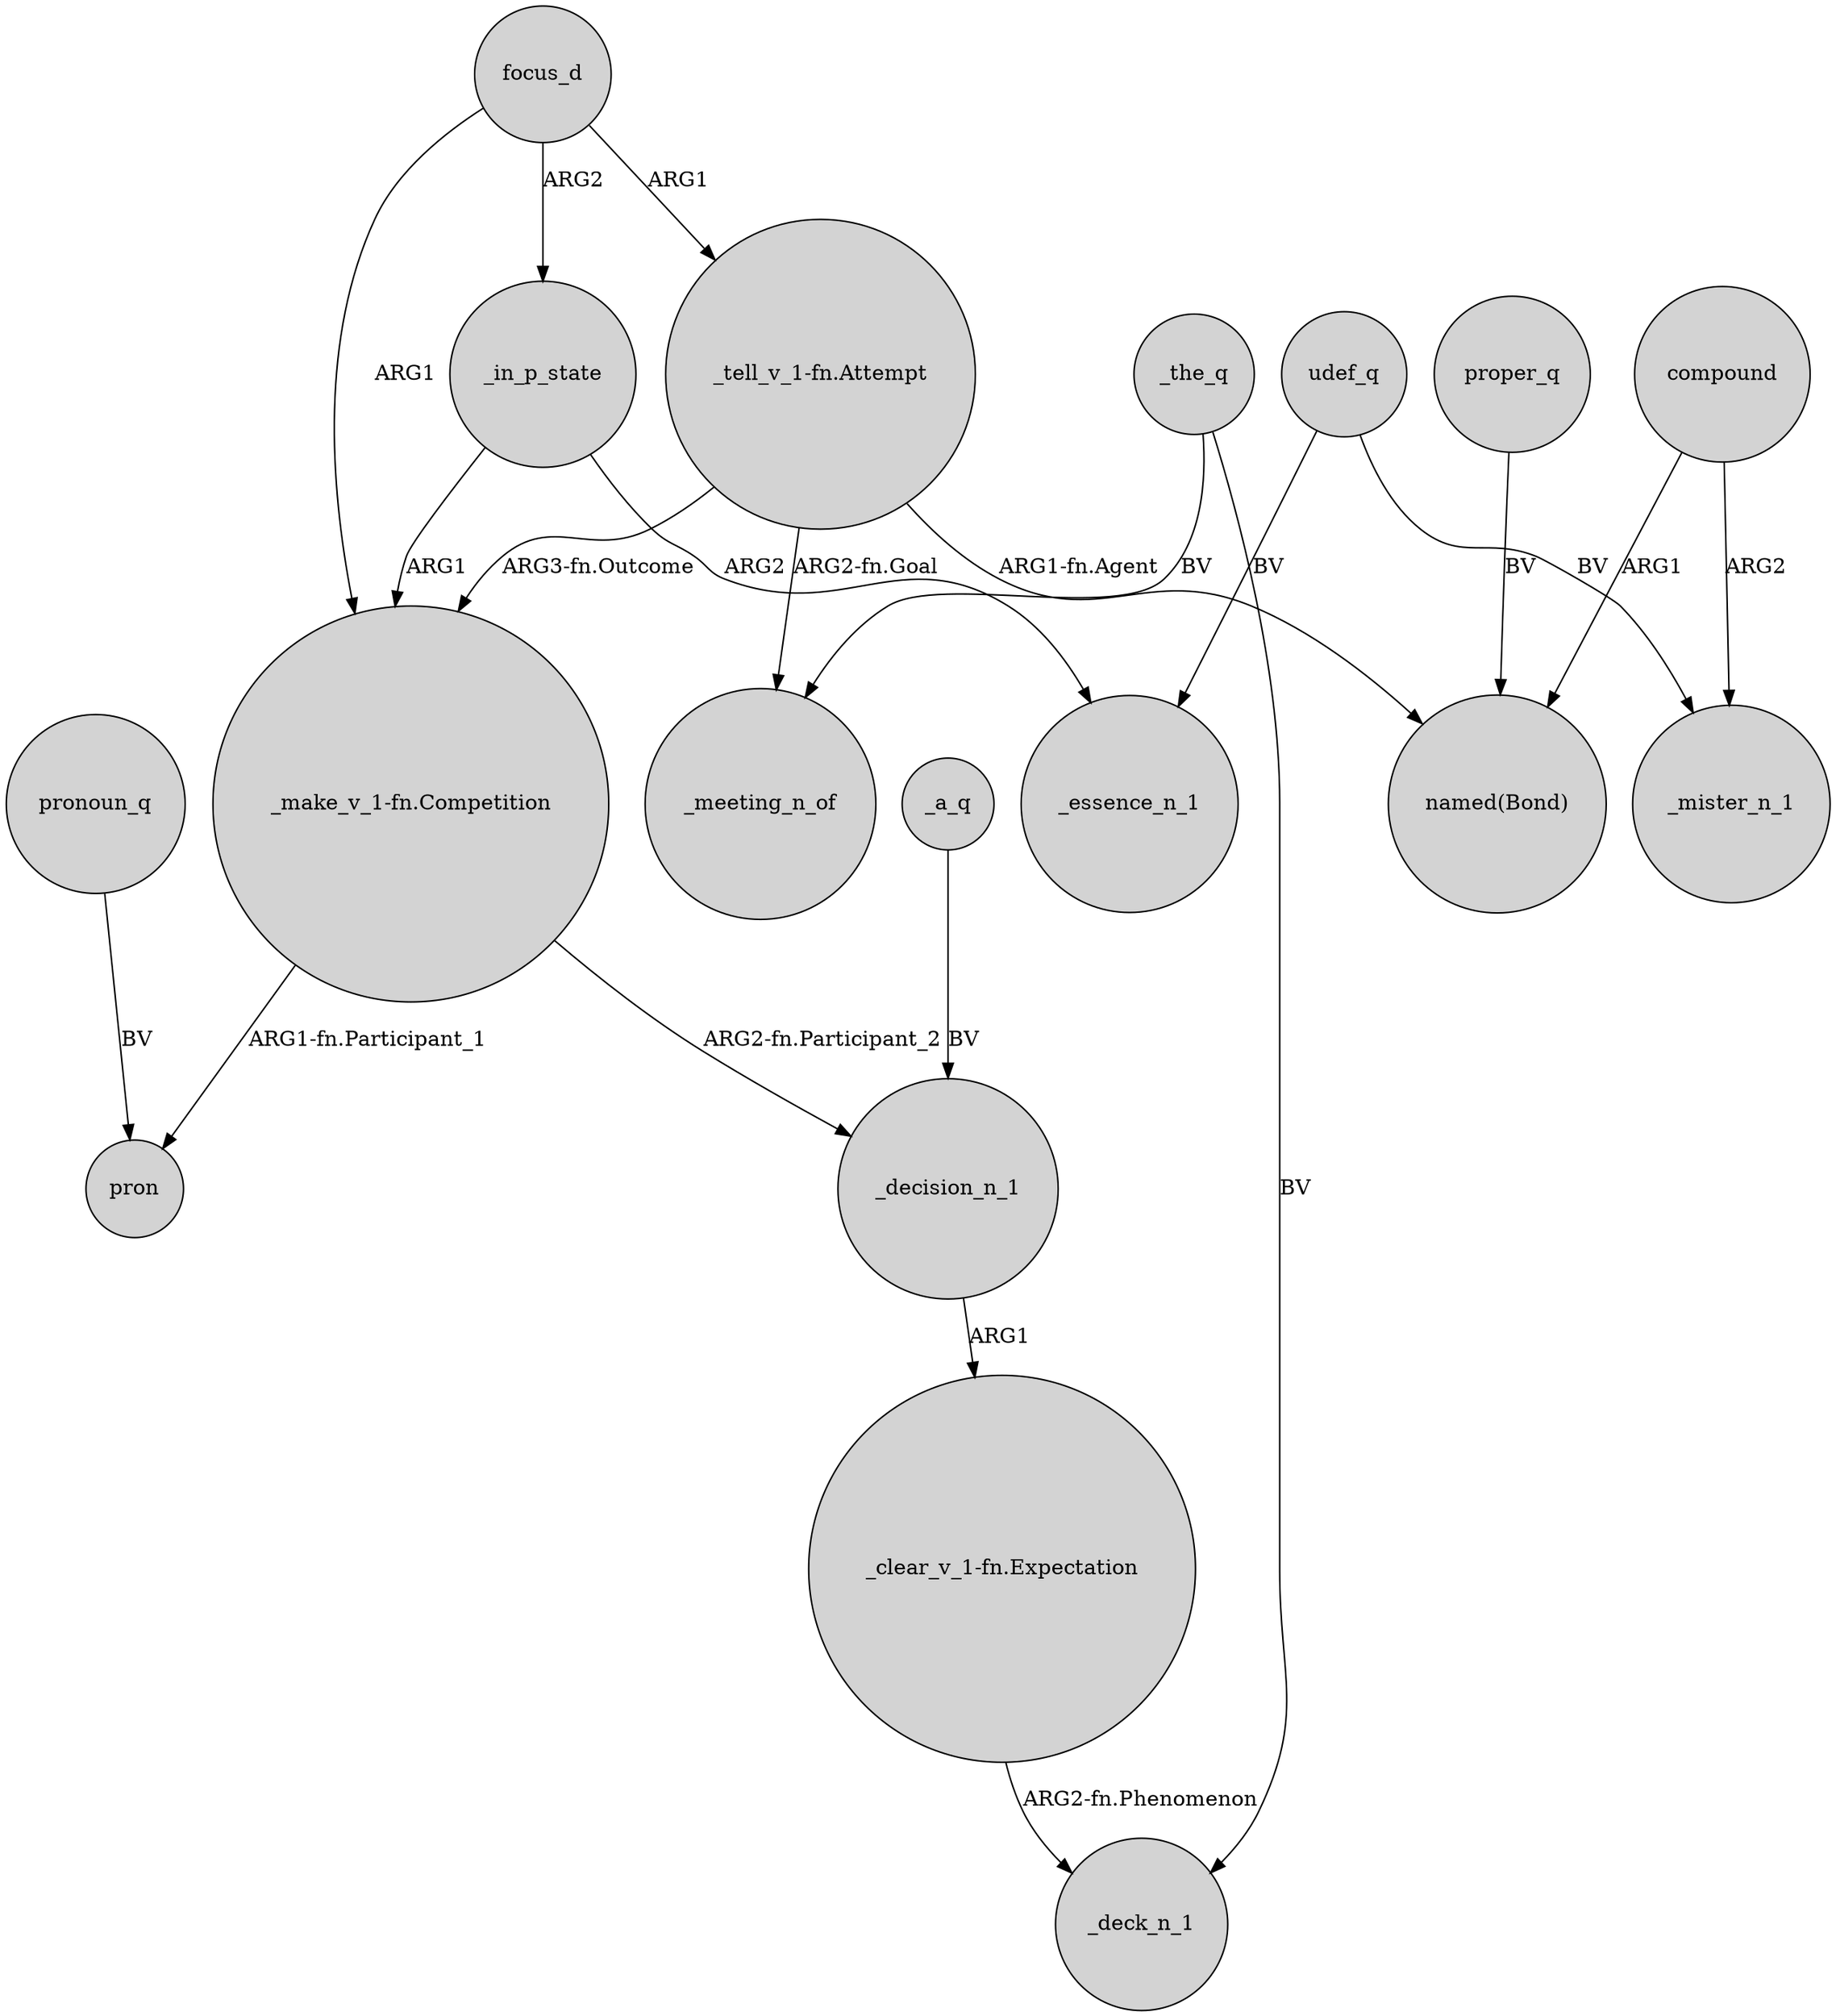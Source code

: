 digraph {
	node [shape=circle style=filled]
	focus_d -> "_make_v_1-fn.Competition" [label=ARG1]
	compound -> _mister_n_1 [label=ARG2]
	focus_d -> _in_p_state [label=ARG2]
	"_tell_v_1-fn.Attempt" -> _meeting_n_of [label="ARG2-fn.Goal"]
	_the_q -> _deck_n_1 [label=BV]
	udef_q -> _essence_n_1 [label=BV]
	_in_p_state -> "_make_v_1-fn.Competition" [label=ARG1]
	focus_d -> "_tell_v_1-fn.Attempt" [label=ARG1]
	_the_q -> _meeting_n_of [label=BV]
	udef_q -> _mister_n_1 [label=BV]
	pronoun_q -> pron [label=BV]
	"_make_v_1-fn.Competition" -> _decision_n_1 [label="ARG2-fn.Participant_2"]
	proper_q -> "named(Bond)" [label=BV]
	"_tell_v_1-fn.Attempt" -> "_make_v_1-fn.Competition" [label="ARG3-fn.Outcome"]
	"_make_v_1-fn.Competition" -> pron [label="ARG1-fn.Participant_1"]
	_decision_n_1 -> "_clear_v_1-fn.Expectation" [label=ARG1]
	"_tell_v_1-fn.Attempt" -> "named(Bond)" [label="ARG1-fn.Agent"]
	compound -> "named(Bond)" [label=ARG1]
	_in_p_state -> _essence_n_1 [label=ARG2]
	_a_q -> _decision_n_1 [label=BV]
	"_clear_v_1-fn.Expectation" -> _deck_n_1 [label="ARG2-fn.Phenomenon"]
}
